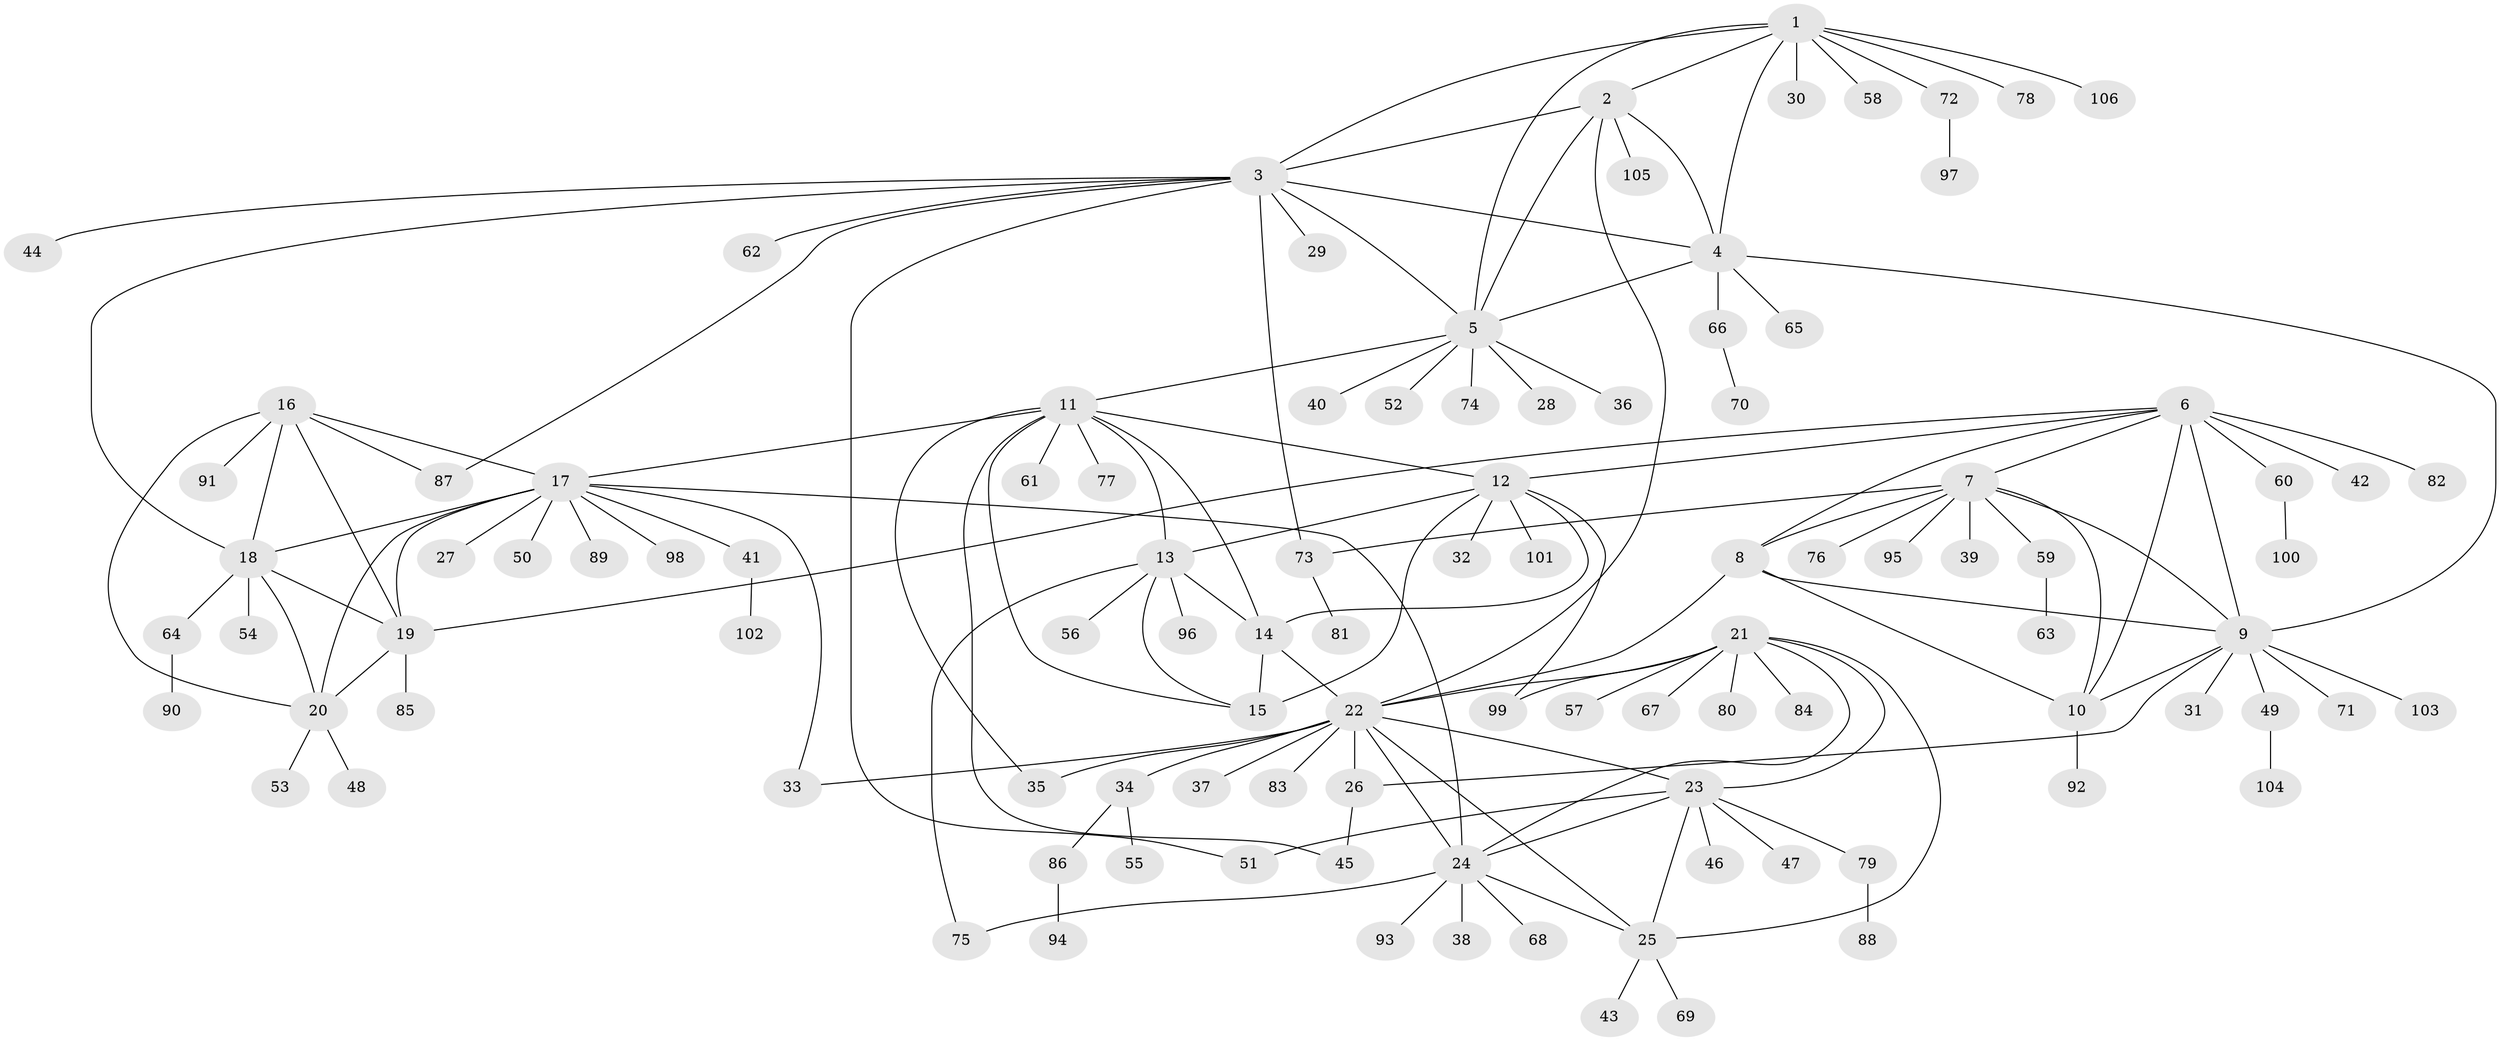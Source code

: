 // coarse degree distribution, {8: 0.1, 11: 0.025, 9: 0.0375, 3: 0.0375, 7: 0.0125, 5: 0.025, 4: 0.0125, 14: 0.0125, 1: 0.6875, 2: 0.05}
// Generated by graph-tools (version 1.1) at 2025/42/03/06/25 10:42:13]
// undirected, 106 vertices, 150 edges
graph export_dot {
graph [start="1"]
  node [color=gray90,style=filled];
  1;
  2;
  3;
  4;
  5;
  6;
  7;
  8;
  9;
  10;
  11;
  12;
  13;
  14;
  15;
  16;
  17;
  18;
  19;
  20;
  21;
  22;
  23;
  24;
  25;
  26;
  27;
  28;
  29;
  30;
  31;
  32;
  33;
  34;
  35;
  36;
  37;
  38;
  39;
  40;
  41;
  42;
  43;
  44;
  45;
  46;
  47;
  48;
  49;
  50;
  51;
  52;
  53;
  54;
  55;
  56;
  57;
  58;
  59;
  60;
  61;
  62;
  63;
  64;
  65;
  66;
  67;
  68;
  69;
  70;
  71;
  72;
  73;
  74;
  75;
  76;
  77;
  78;
  79;
  80;
  81;
  82;
  83;
  84;
  85;
  86;
  87;
  88;
  89;
  90;
  91;
  92;
  93;
  94;
  95;
  96;
  97;
  98;
  99;
  100;
  101;
  102;
  103;
  104;
  105;
  106;
  1 -- 2;
  1 -- 3;
  1 -- 4;
  1 -- 5;
  1 -- 30;
  1 -- 58;
  1 -- 72;
  1 -- 78;
  1 -- 106;
  2 -- 3;
  2 -- 4;
  2 -- 5;
  2 -- 22;
  2 -- 105;
  3 -- 4;
  3 -- 5;
  3 -- 18;
  3 -- 29;
  3 -- 44;
  3 -- 51;
  3 -- 62;
  3 -- 73;
  3 -- 87;
  4 -- 5;
  4 -- 9;
  4 -- 65;
  4 -- 66;
  5 -- 11;
  5 -- 28;
  5 -- 36;
  5 -- 40;
  5 -- 52;
  5 -- 74;
  6 -- 7;
  6 -- 8;
  6 -- 9;
  6 -- 10;
  6 -- 12;
  6 -- 19;
  6 -- 42;
  6 -- 60;
  6 -- 82;
  7 -- 8;
  7 -- 9;
  7 -- 10;
  7 -- 39;
  7 -- 59;
  7 -- 73;
  7 -- 76;
  7 -- 95;
  8 -- 9;
  8 -- 10;
  8 -- 22;
  9 -- 10;
  9 -- 26;
  9 -- 31;
  9 -- 49;
  9 -- 71;
  9 -- 103;
  10 -- 92;
  11 -- 12;
  11 -- 13;
  11 -- 14;
  11 -- 15;
  11 -- 17;
  11 -- 35;
  11 -- 45;
  11 -- 61;
  11 -- 77;
  12 -- 13;
  12 -- 14;
  12 -- 15;
  12 -- 32;
  12 -- 99;
  12 -- 101;
  13 -- 14;
  13 -- 15;
  13 -- 56;
  13 -- 75;
  13 -- 96;
  14 -- 15;
  14 -- 22;
  16 -- 17;
  16 -- 18;
  16 -- 19;
  16 -- 20;
  16 -- 87;
  16 -- 91;
  17 -- 18;
  17 -- 19;
  17 -- 20;
  17 -- 24;
  17 -- 27;
  17 -- 33;
  17 -- 41;
  17 -- 50;
  17 -- 89;
  17 -- 98;
  18 -- 19;
  18 -- 20;
  18 -- 54;
  18 -- 64;
  19 -- 20;
  19 -- 85;
  20 -- 48;
  20 -- 53;
  21 -- 22;
  21 -- 23;
  21 -- 24;
  21 -- 25;
  21 -- 57;
  21 -- 67;
  21 -- 80;
  21 -- 84;
  21 -- 99;
  22 -- 23;
  22 -- 24;
  22 -- 25;
  22 -- 26;
  22 -- 33;
  22 -- 34;
  22 -- 35;
  22 -- 37;
  22 -- 83;
  23 -- 24;
  23 -- 25;
  23 -- 46;
  23 -- 47;
  23 -- 51;
  23 -- 79;
  24 -- 25;
  24 -- 38;
  24 -- 68;
  24 -- 75;
  24 -- 93;
  25 -- 43;
  25 -- 69;
  26 -- 45;
  34 -- 55;
  34 -- 86;
  41 -- 102;
  49 -- 104;
  59 -- 63;
  60 -- 100;
  64 -- 90;
  66 -- 70;
  72 -- 97;
  73 -- 81;
  79 -- 88;
  86 -- 94;
}
